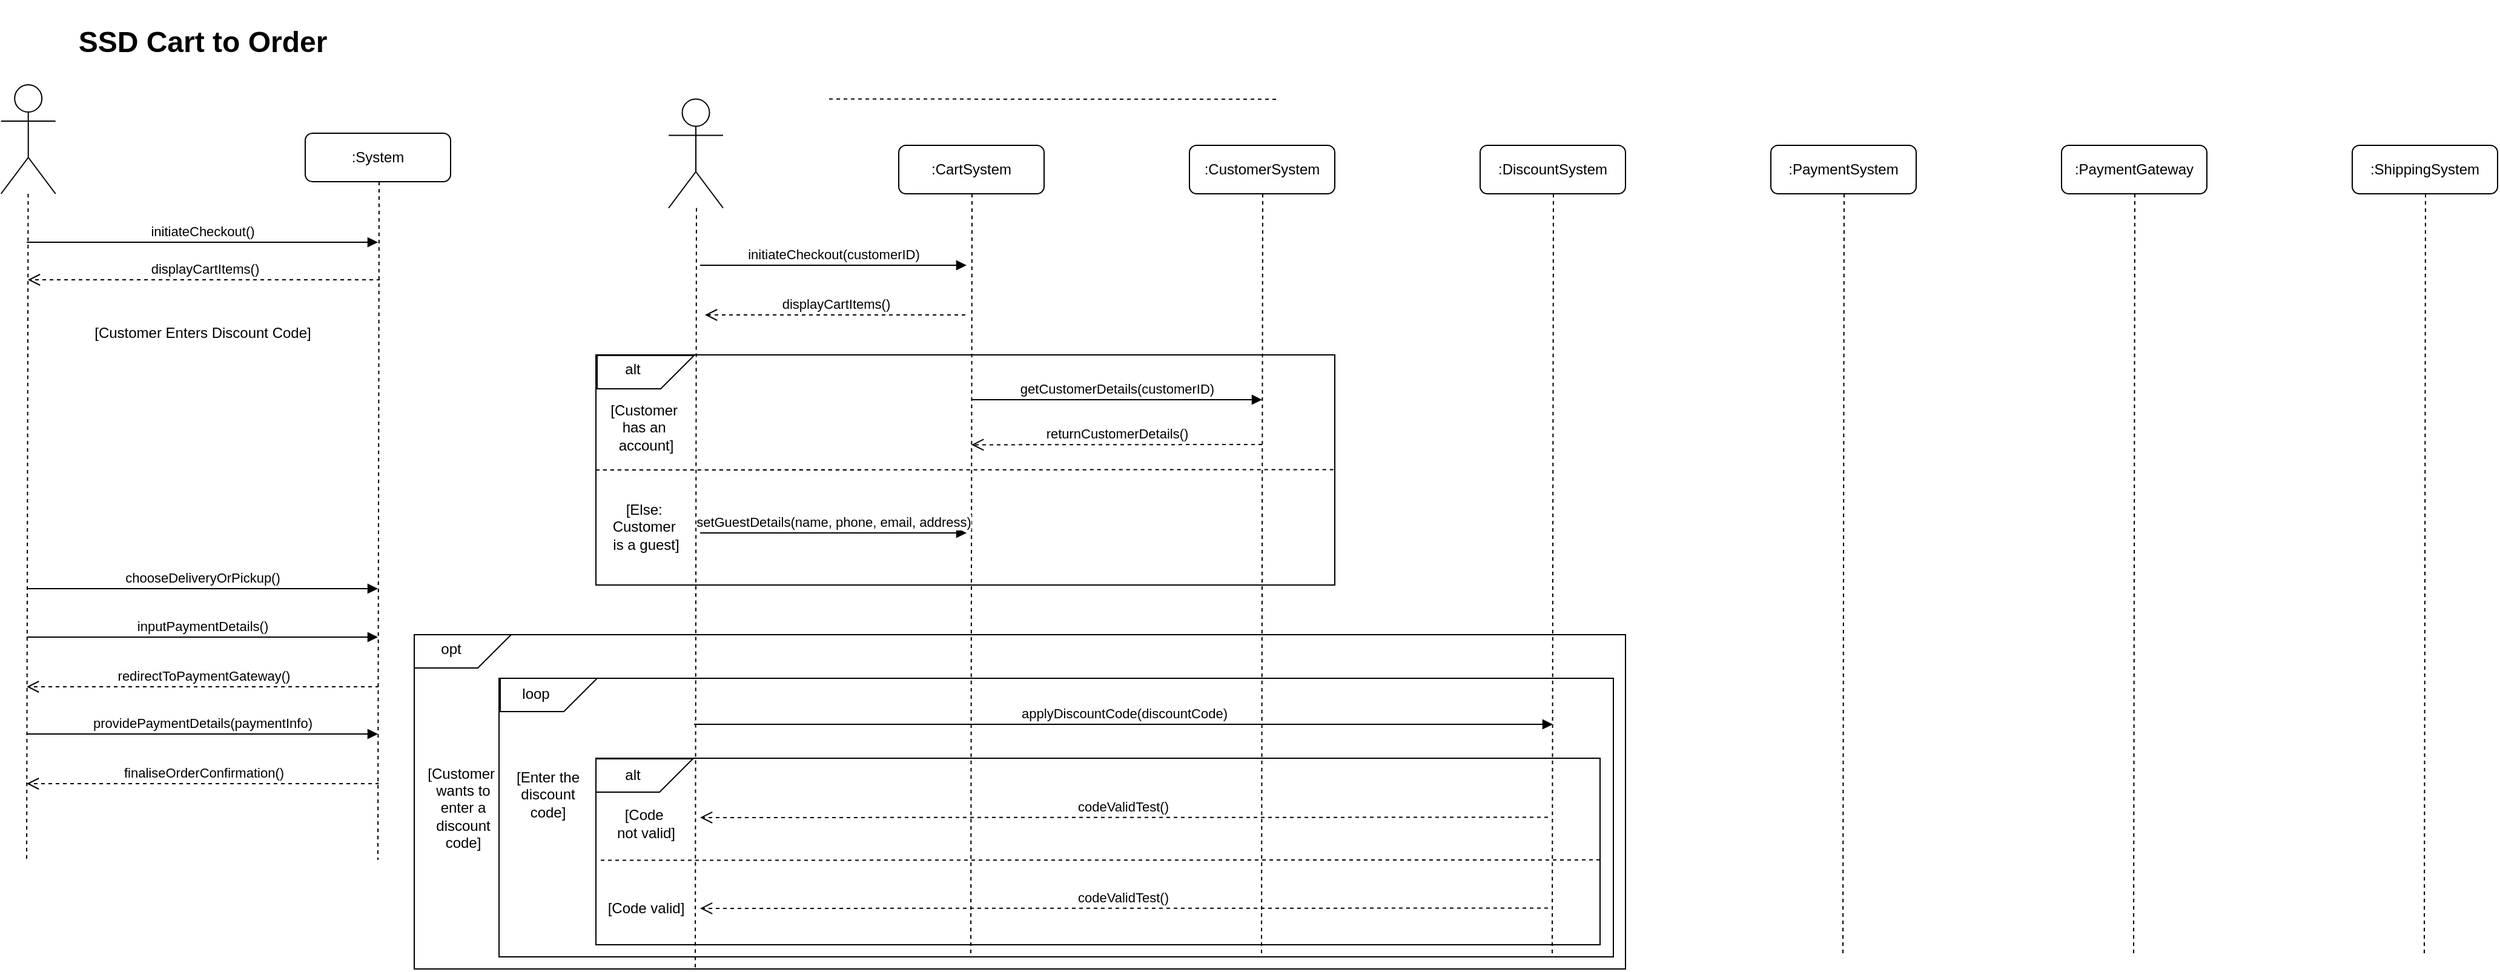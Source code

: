 <mxfile version="22.0.4" type="github">
  <diagram name="Page-1" id="2YBvvXClWsGukQMizWep">
    <mxGraphModel dx="1626" dy="1180" grid="1" gridSize="10" guides="1" tooltips="1" connect="1" arrows="1" fold="1" page="0" pageScale="1" pageWidth="850" pageHeight="1100" math="0" shadow="0">
      <root>
        <mxCell id="0" />
        <mxCell id="1" parent="0" />
        <mxCell id="UjFzhy_l6s42PUagCJql-12" value="" style="rounded=0;whiteSpace=wrap;html=1;movable=1;resizable=1;rotatable=1;deletable=1;editable=1;locked=0;connectable=1;" vertex="1" parent="1">
          <mxGeometry x="400" y="414" width="1000" height="276" as="geometry" />
        </mxCell>
        <mxCell id="UjFzhy_l6s42PUagCJql-9" value="" style="rounded=0;whiteSpace=wrap;html=1;movable=1;resizable=1;rotatable=1;deletable=1;editable=1;locked=0;connectable=1;" vertex="1" parent="1">
          <mxGeometry x="470" y="450" width="920" height="230" as="geometry" />
        </mxCell>
        <mxCell id="C371mnhvRARPkL1Xi44i-13" value="" style="rounded=0;whiteSpace=wrap;html=1;" parent="1" vertex="1">
          <mxGeometry x="550" y="183" width="610" height="190" as="geometry" />
        </mxCell>
        <mxCell id="C371mnhvRARPkL1Xi44i-12" value="" style="rounded=0;whiteSpace=wrap;html=1;" parent="1" vertex="1">
          <mxGeometry x="550" y="516" width="829" height="154" as="geometry" />
        </mxCell>
        <mxCell id="aM9ryv3xv72pqoxQDRHE-7" value="initiateCheckout()" style="html=1;verticalAlign=bottom;endArrow=block;edgeStyle=elbowEdgeStyle;elbow=vertical;curved=0;rounded=0;" parent="1" edge="1">
          <mxGeometry relative="1" as="geometry">
            <mxPoint x="80" y="90" as="sourcePoint" />
            <Array as="points">
              <mxPoint x="180" y="90" />
            </Array>
            <mxPoint x="370" y="90" as="targetPoint" />
          </mxGeometry>
        </mxCell>
        <mxCell id="aM9ryv3xv72pqoxQDRHE-8" value="displayCartItems()" style="html=1;verticalAlign=bottom;endArrow=open;dashed=1;endSize=8;edgeStyle=elbowEdgeStyle;elbow=vertical;curved=0;rounded=0;" parent="1" edge="1">
          <mxGeometry relative="1" as="geometry">
            <mxPoint x="81" y="121" as="targetPoint" />
            <Array as="points">
              <mxPoint x="196" y="121" />
            </Array>
            <mxPoint x="371" y="120" as="sourcePoint" />
            <mxPoint as="offset" />
          </mxGeometry>
        </mxCell>
        <mxCell id="C371mnhvRARPkL1Xi44i-1" value="" style="shape=umlActor;verticalLabelPosition=bottom;verticalAlign=top;html=1;outlineConnect=0;" parent="1" vertex="1">
          <mxGeometry x="58.85" y="-40" width="45" height="90" as="geometry" />
        </mxCell>
        <mxCell id="C371mnhvRARPkL1Xi44i-4" value="" style="endArrow=none;dashed=1;html=1;rounded=0;" parent="1" source="C371mnhvRARPkL1Xi44i-1" edge="1">
          <mxGeometry width="50" height="50" relative="1" as="geometry">
            <mxPoint x="80" y="70" as="sourcePoint" />
            <mxPoint x="80" y="600" as="targetPoint" />
          </mxGeometry>
        </mxCell>
        <mxCell id="C371mnhvRARPkL1Xi44i-7" value=":System" style="rounded=1;whiteSpace=wrap;html=1;" parent="1" vertex="1">
          <mxGeometry x="310" width="120" height="40" as="geometry" />
        </mxCell>
        <mxCell id="C371mnhvRARPkL1Xi44i-8" value="[Customer Enters Discount Code]" style="text;html=1;align=center;verticalAlign=middle;resizable=0;points=[];autosize=1;strokeColor=none;fillColor=none;" parent="1" vertex="1">
          <mxGeometry x="120" y="150" width="210" height="30" as="geometry" />
        </mxCell>
        <mxCell id="C371mnhvRARPkL1Xi44i-5" value="" style="endArrow=none;dashed=1;html=1;rounded=0;" parent="1" edge="1">
          <mxGeometry width="50" height="50" relative="1" as="geometry">
            <mxPoint x="371" y="40" as="sourcePoint" />
            <mxPoint x="370" y="600" as="targetPoint" />
          </mxGeometry>
        </mxCell>
        <mxCell id="C371mnhvRARPkL1Xi44i-14" value="" style="shape=card;whiteSpace=wrap;html=1;rotation=-180;" parent="1" vertex="1">
          <mxGeometry x="551" y="183.5" width="80" height="27.5" as="geometry" />
        </mxCell>
        <mxCell id="C371mnhvRARPkL1Xi44i-10" value="alt" style="text;html=1;align=center;verticalAlign=middle;resizable=0;points=[];autosize=1;strokeColor=none;fillColor=none;" parent="1" vertex="1">
          <mxGeometry x="560" y="180" width="40" height="30" as="geometry" />
        </mxCell>
        <mxCell id="C371mnhvRARPkL1Xi44i-15" value="" style="shape=card;whiteSpace=wrap;html=1;rotation=-180;" parent="1" vertex="1">
          <mxGeometry x="550.01" y="516.5" width="80" height="27.5" as="geometry" />
        </mxCell>
        <mxCell id="C371mnhvRARPkL1Xi44i-16" value="alt" style="text;html=1;align=center;verticalAlign=middle;resizable=0;points=[];autosize=1;strokeColor=none;fillColor=none;" parent="1" vertex="1">
          <mxGeometry x="560" y="515.25" width="40" height="30" as="geometry" />
        </mxCell>
        <mxCell id="C371mnhvRARPkL1Xi44i-20" value="chooseDeliveryOrPickup()" style="html=1;verticalAlign=bottom;endArrow=block;edgeStyle=elbowEdgeStyle;elbow=vertical;curved=0;rounded=0;" parent="1" edge="1">
          <mxGeometry relative="1" as="geometry">
            <mxPoint x="80.01" y="376" as="sourcePoint" />
            <Array as="points">
              <mxPoint x="180.01" y="376" />
            </Array>
            <mxPoint x="370.01" y="376" as="targetPoint" />
          </mxGeometry>
        </mxCell>
        <mxCell id="uFShwiVxVSOBFBsBolgX-3" value="&lt;div&gt;[Code&amp;nbsp;&lt;/div&gt;&lt;div&gt;not valid]&lt;/div&gt;" style="text;html=1;align=center;verticalAlign=middle;resizable=0;points=[];autosize=1;strokeColor=none;fillColor=none;" parent="1" vertex="1">
          <mxGeometry x="556" y="550" width="70" height="40" as="geometry" />
        </mxCell>
        <mxCell id="uFShwiVxVSOBFBsBolgX-6" value="inputPaymentDetails()" style="html=1;verticalAlign=bottom;endArrow=block;edgeStyle=elbowEdgeStyle;elbow=vertical;curved=0;rounded=0;" parent="1" edge="1">
          <mxGeometry relative="1" as="geometry">
            <mxPoint x="80" y="416" as="sourcePoint" />
            <Array as="points">
              <mxPoint x="180" y="416" />
            </Array>
            <mxPoint x="370" y="416" as="targetPoint" />
          </mxGeometry>
        </mxCell>
        <mxCell id="uFShwiVxVSOBFBsBolgX-7" value="redirectToPaymentGateway()" style="html=1;verticalAlign=bottom;endArrow=open;dashed=1;endSize=8;edgeStyle=elbowEdgeStyle;elbow=vertical;curved=0;rounded=0;" parent="1" edge="1">
          <mxGeometry relative="1" as="geometry">
            <mxPoint x="80.01" y="457" as="targetPoint" />
            <Array as="points">
              <mxPoint x="195.01" y="457" />
            </Array>
            <mxPoint x="370.01" y="456" as="sourcePoint" />
            <mxPoint as="offset" />
          </mxGeometry>
        </mxCell>
        <mxCell id="uFShwiVxVSOBFBsBolgX-8" value="providePaymentDetails(paymentInfo)" style="html=1;verticalAlign=bottom;endArrow=block;edgeStyle=elbowEdgeStyle;elbow=vertical;curved=0;rounded=0;" parent="1" edge="1">
          <mxGeometry relative="1" as="geometry">
            <mxPoint x="80.01" y="496" as="sourcePoint" />
            <Array as="points">
              <mxPoint x="180.01" y="496" />
            </Array>
            <mxPoint x="370.01" y="496" as="targetPoint" />
          </mxGeometry>
        </mxCell>
        <mxCell id="uFShwiVxVSOBFBsBolgX-9" value="finaliseOrderConfirmation()" style="html=1;verticalAlign=bottom;endArrow=open;dashed=1;endSize=8;edgeStyle=elbowEdgeStyle;elbow=vertical;curved=0;rounded=0;" parent="1" edge="1">
          <mxGeometry relative="1" as="geometry">
            <mxPoint x="80" y="537" as="targetPoint" />
            <Array as="points">
              <mxPoint x="195" y="537" />
            </Array>
            <mxPoint x="370" y="536" as="sourcePoint" />
            <mxPoint as="offset" />
          </mxGeometry>
        </mxCell>
        <mxCell id="uFShwiVxVSOBFBsBolgX-10" value="&lt;h1&gt;SSD Cart to Order&lt;br&gt;&lt;/h1&gt;" style="text;html=1;align=center;verticalAlign=middle;resizable=0;points=[];autosize=1;strokeColor=none;fillColor=none;" parent="1" vertex="1">
          <mxGeometry x="110.02" y="-110" width="230" height="70" as="geometry" />
        </mxCell>
        <mxCell id="TU8r_UuRpg4zEsMmdXw2-2" value="" style="shape=umlActor;verticalLabelPosition=bottom;verticalAlign=top;html=1;outlineConnect=0;" parent="1" vertex="1">
          <mxGeometry x="610" y="-28.25" width="45" height="90" as="geometry" />
        </mxCell>
        <mxCell id="TU8r_UuRpg4zEsMmdXw2-3" value=":CartSystem" style="rounded=1;whiteSpace=wrap;html=1;" parent="1" vertex="1">
          <mxGeometry x="800" y="10" width="120" height="40" as="geometry" />
        </mxCell>
        <mxCell id="TU8r_UuRpg4zEsMmdXw2-4" value=":DiscountSystem" style="rounded=1;whiteSpace=wrap;html=1;" parent="1" vertex="1">
          <mxGeometry x="1280" y="10" width="120" height="40" as="geometry" />
        </mxCell>
        <mxCell id="TU8r_UuRpg4zEsMmdXw2-5" value=":PaymentSystem" style="rounded=1;whiteSpace=wrap;html=1;" parent="1" vertex="1">
          <mxGeometry x="1520" y="10" width="120" height="40" as="geometry" />
        </mxCell>
        <mxCell id="TU8r_UuRpg4zEsMmdXw2-6" value=":PaymentGateway" style="rounded=1;whiteSpace=wrap;html=1;" parent="1" vertex="1">
          <mxGeometry x="1760" y="10" width="120" height="40" as="geometry" />
        </mxCell>
        <mxCell id="TU8r_UuRpg4zEsMmdXw2-9" value=":ShippingSystem" style="rounded=1;whiteSpace=wrap;html=1;" parent="1" vertex="1">
          <mxGeometry x="2000" y="10" width="120" height="40" as="geometry" />
        </mxCell>
        <mxCell id="TU8r_UuRpg4zEsMmdXw2-10" value="" style="endArrow=none;dashed=1;html=1;rounded=0;" parent="1" edge="1">
          <mxGeometry width="50" height="50" relative="1" as="geometry">
            <mxPoint x="633" y="61.75" as="sourcePoint" />
            <mxPoint x="632" y="690" as="targetPoint" />
          </mxGeometry>
        </mxCell>
        <mxCell id="TU8r_UuRpg4zEsMmdXw2-11" value="" style="endArrow=none;dashed=1;html=1;rounded=0;" parent="1" edge="1">
          <mxGeometry width="50" height="50" relative="1" as="geometry">
            <mxPoint x="860.5" y="50" as="sourcePoint" />
            <mxPoint x="859.5" y="678.25" as="targetPoint" />
          </mxGeometry>
        </mxCell>
        <mxCell id="TU8r_UuRpg4zEsMmdXw2-12" value="" style="endArrow=none;dashed=1;html=1;rounded=0;" parent="1" edge="1">
          <mxGeometry width="50" height="50" relative="1" as="geometry">
            <mxPoint x="1340.5" y="50" as="sourcePoint" />
            <mxPoint x="1339.5" y="678.25" as="targetPoint" />
          </mxGeometry>
        </mxCell>
        <mxCell id="TU8r_UuRpg4zEsMmdXw2-13" value="" style="endArrow=none;dashed=1;html=1;rounded=0;" parent="1" edge="1">
          <mxGeometry width="50" height="50" relative="1" as="geometry">
            <mxPoint x="1580.5" y="50" as="sourcePoint" />
            <mxPoint x="1579.5" y="678.25" as="targetPoint" />
          </mxGeometry>
        </mxCell>
        <mxCell id="TU8r_UuRpg4zEsMmdXw2-14" value="" style="endArrow=none;dashed=1;html=1;rounded=0;" parent="1" edge="1">
          <mxGeometry width="50" height="50" relative="1" as="geometry">
            <mxPoint x="1820.5" y="50" as="sourcePoint" />
            <mxPoint x="1819.5" y="678.25" as="targetPoint" />
          </mxGeometry>
        </mxCell>
        <mxCell id="TU8r_UuRpg4zEsMmdXw2-15" value="" style="endArrow=none;dashed=1;html=1;rounded=0;" parent="1" edge="1">
          <mxGeometry width="50" height="50" relative="1" as="geometry">
            <mxPoint x="2060.5" y="50" as="sourcePoint" />
            <mxPoint x="2059.5" y="678.25" as="targetPoint" />
          </mxGeometry>
        </mxCell>
        <mxCell id="TU8r_UuRpg4zEsMmdXw2-17" value="initiateCheckout(customerID)" style="html=1;verticalAlign=bottom;endArrow=block;edgeStyle=elbowEdgeStyle;elbow=vertical;curved=0;rounded=0;" parent="1" edge="1">
          <mxGeometry relative="1" as="geometry">
            <mxPoint x="636" y="109" as="sourcePoint" />
            <Array as="points">
              <mxPoint x="676" y="109" />
            </Array>
            <mxPoint x="856" y="109" as="targetPoint" />
          </mxGeometry>
        </mxCell>
        <mxCell id="TU8r_UuRpg4zEsMmdXw2-19" value="displayCartItems()" style="html=1;verticalAlign=bottom;endArrow=open;dashed=1;endSize=8;edgeStyle=elbowEdgeStyle;elbow=vertical;curved=0;rounded=0;" parent="1" edge="1">
          <mxGeometry x="0.002" relative="1" as="geometry">
            <mxPoint x="640" y="150" as="targetPoint" />
            <Array as="points">
              <mxPoint x="675" y="150" />
            </Array>
            <mxPoint x="855" y="150" as="sourcePoint" />
            <mxPoint as="offset" />
          </mxGeometry>
        </mxCell>
        <mxCell id="TU8r_UuRpg4zEsMmdXw2-21" value="&lt;div&gt;[Customer&amp;nbsp;&lt;/div&gt;&lt;div&gt;has an&amp;nbsp;&lt;/div&gt;&lt;div&gt;account]&lt;/div&gt;" style="text;html=1;align=center;verticalAlign=middle;resizable=0;points=[];autosize=1;strokeColor=none;fillColor=none;" parent="1" vertex="1">
          <mxGeometry x="551" y="213" width="80" height="60" as="geometry" />
        </mxCell>
        <mxCell id="TU8r_UuRpg4zEsMmdXw2-23" value="" style="endArrow=none;dashed=1;html=1;rounded=0;" parent="1" edge="1" source="C371mnhvRARPkL1Xi44i-13">
          <mxGeometry width="50" height="50" relative="1" as="geometry">
            <mxPoint x="920.002" y="277.95" as="sourcePoint" />
            <mxPoint x="770" y="278" as="targetPoint" />
          </mxGeometry>
        </mxCell>
        <mxCell id="TU8r_UuRpg4zEsMmdXw2-25" value="&lt;div&gt;[Else:&amp;nbsp;&lt;/div&gt;&lt;div&gt;Customer&amp;nbsp;&lt;/div&gt;&lt;div&gt;is a guest]&lt;/div&gt;" style="text;html=1;align=center;verticalAlign=middle;resizable=0;points=[];autosize=1;strokeColor=none;fillColor=none;" parent="1" vertex="1">
          <mxGeometry x="551" y="295" width="80" height="60" as="geometry" />
        </mxCell>
        <mxCell id="UjFzhy_l6s42PUagCJql-1" value="getCustomerDetails(customerID)" style="html=1;verticalAlign=bottom;endArrow=block;edgeStyle=elbowEdgeStyle;elbow=vertical;curved=0;rounded=0;" edge="1" parent="1">
          <mxGeometry relative="1" as="geometry">
            <mxPoint x="860" y="220" as="sourcePoint" />
            <Array as="points" />
            <mxPoint x="1100" y="220" as="targetPoint" />
            <mxPoint as="offset" />
          </mxGeometry>
        </mxCell>
        <mxCell id="UjFzhy_l6s42PUagCJql-2" value=":CustomerSystem" style="rounded=1;whiteSpace=wrap;html=1;" vertex="1" parent="1">
          <mxGeometry x="1040" y="10" width="120" height="40" as="geometry" />
        </mxCell>
        <mxCell id="UjFzhy_l6s42PUagCJql-3" value="" style="endArrow=none;dashed=1;html=1;rounded=0;" edge="1" parent="1">
          <mxGeometry width="50" height="50" relative="1" as="geometry">
            <mxPoint x="1100.5" y="50" as="sourcePoint" />
            <mxPoint x="1099.5" y="678.25" as="targetPoint" />
          </mxGeometry>
        </mxCell>
        <mxCell id="UjFzhy_l6s42PUagCJql-4" value="" style="endArrow=none;dashed=1;html=1;rounded=0;entryX=0.001;entryY=0.546;entryDx=0;entryDy=0;entryPerimeter=0;exitX=1.002;exitY=0.547;exitDx=0;exitDy=0;exitPerimeter=0;" edge="1" parent="1">
          <mxGeometry width="50" height="50" relative="1" as="geometry">
            <mxPoint x="1111.522" y="-28.06" as="sourcePoint" />
            <mxPoint x="740.001" y="-28.25" as="targetPoint" />
          </mxGeometry>
        </mxCell>
        <mxCell id="UjFzhy_l6s42PUagCJql-5" value="" style="endArrow=none;dashed=1;html=1;rounded=0;entryX=0;entryY=0.5;entryDx=0;entryDy=0;" edge="1" parent="1" target="C371mnhvRARPkL1Xi44i-13">
          <mxGeometry width="50" height="50" relative="1" as="geometry">
            <mxPoint x="1158.85" y="277.72" as="sourcePoint" />
            <mxPoint x="548.85" y="277.72" as="targetPoint" />
          </mxGeometry>
        </mxCell>
        <mxCell id="UjFzhy_l6s42PUagCJql-6" value="returnCustomerDetails()" style="html=1;verticalAlign=bottom;endArrow=open;dashed=1;endSize=8;edgeStyle=elbowEdgeStyle;elbow=vertical;curved=0;rounded=0;" edge="1" parent="1">
          <mxGeometry x="0.002" relative="1" as="geometry">
            <mxPoint x="860" y="257" as="targetPoint" />
            <Array as="points">
              <mxPoint x="675" y="257.22" />
            </Array>
            <mxPoint x="1100" y="257" as="sourcePoint" />
            <mxPoint as="offset" />
          </mxGeometry>
        </mxCell>
        <mxCell id="UjFzhy_l6s42PUagCJql-8" value="setGuestDetails(name, phone, email, address)" style="html=1;verticalAlign=bottom;endArrow=block;edgeStyle=elbowEdgeStyle;elbow=vertical;curved=0;rounded=0;" edge="1" parent="1">
          <mxGeometry relative="1" as="geometry">
            <mxPoint x="636" y="330" as="sourcePoint" />
            <Array as="points">
              <mxPoint x="676" y="330" />
            </Array>
            <mxPoint x="856" y="330" as="targetPoint" />
          </mxGeometry>
        </mxCell>
        <mxCell id="UjFzhy_l6s42PUagCJql-10" value="" style="shape=card;whiteSpace=wrap;html=1;rotation=-180;" vertex="1" parent="1">
          <mxGeometry x="471" y="450" width="80" height="27.5" as="geometry" />
        </mxCell>
        <mxCell id="UjFzhy_l6s42PUagCJql-14" value="" style="shape=card;whiteSpace=wrap;html=1;rotation=-180;" vertex="1" parent="1">
          <mxGeometry x="400" y="414" width="80" height="27.5" as="geometry" />
        </mxCell>
        <mxCell id="UjFzhy_l6s42PUagCJql-15" value="&lt;div&gt;[Customer&amp;nbsp;&lt;/div&gt;wants to &lt;br&gt;enter a&lt;br&gt;discount&lt;br&gt;code]" style="text;html=1;align=center;verticalAlign=middle;resizable=0;points=[];autosize=1;strokeColor=none;fillColor=none;" vertex="1" parent="1">
          <mxGeometry x="400" y="512" width="80" height="90" as="geometry" />
        </mxCell>
        <mxCell id="UjFzhy_l6s42PUagCJql-16" value="opt" style="text;html=1;align=center;verticalAlign=middle;resizable=0;points=[];autosize=1;strokeColor=none;fillColor=none;" vertex="1" parent="1">
          <mxGeometry x="410" y="411" width="40" height="30" as="geometry" />
        </mxCell>
        <mxCell id="UjFzhy_l6s42PUagCJql-17" value="loop" style="text;html=1;align=center;verticalAlign=middle;resizable=0;points=[];autosize=1;strokeColor=none;fillColor=none;" vertex="1" parent="1">
          <mxGeometry x="475" y="447.5" width="50" height="30" as="geometry" />
        </mxCell>
        <mxCell id="UjFzhy_l6s42PUagCJql-19" value="&lt;div&gt;[Enter the&lt;br&gt;discount&lt;br&gt;code]&lt;/div&gt;" style="text;html=1;align=center;verticalAlign=middle;resizable=0;points=[];autosize=1;strokeColor=none;fillColor=none;" vertex="1" parent="1">
          <mxGeometry x="470" y="516" width="80" height="60" as="geometry" />
        </mxCell>
        <mxCell id="UjFzhy_l6s42PUagCJql-21" value="applyDiscountCode(discountCode)" style="html=1;verticalAlign=bottom;endArrow=block;edgeStyle=elbowEdgeStyle;elbow=vertical;curved=0;rounded=0;" edge="1" parent="1">
          <mxGeometry relative="1" as="geometry">
            <mxPoint x="631" y="488.0" as="sourcePoint" />
            <Array as="points">
              <mxPoint x="731" y="488.0" />
            </Array>
            <mxPoint x="1340" y="488" as="targetPoint" />
          </mxGeometry>
        </mxCell>
        <mxCell id="UjFzhy_l6s42PUagCJql-23" value="" style="endArrow=none;dashed=1;html=1;rounded=0;entryX=0;entryY=0.5;entryDx=0;entryDy=0;exitX=1;exitY=0.545;exitDx=0;exitDy=0;exitPerimeter=0;" edge="1" parent="1" source="C371mnhvRARPkL1Xi44i-12">
          <mxGeometry width="50" height="50" relative="1" as="geometry">
            <mxPoint x="1160" y="600" as="sourcePoint" />
            <mxPoint x="551.15" y="600.28" as="targetPoint" />
          </mxGeometry>
        </mxCell>
        <mxCell id="UjFzhy_l6s42PUagCJql-24" value="&lt;div&gt;[Code valid]&lt;/div&gt;" style="text;html=1;align=center;verticalAlign=middle;resizable=0;points=[];autosize=1;strokeColor=none;fillColor=none;" vertex="1" parent="1">
          <mxGeometry x="546" y="625" width="90" height="30" as="geometry" />
        </mxCell>
        <mxCell id="UjFzhy_l6s42PUagCJql-25" value="codeValidTest()" style="html=1;verticalAlign=bottom;endArrow=open;dashed=1;endSize=8;edgeStyle=elbowEdgeStyle;elbow=vertical;curved=0;rounded=0;" edge="1" parent="1">
          <mxGeometry x="0.002" relative="1" as="geometry">
            <mxPoint x="636" y="564.76" as="targetPoint" />
            <Array as="points">
              <mxPoint x="931" y="564.98" />
            </Array>
            <mxPoint x="1336" y="564.76" as="sourcePoint" />
            <mxPoint as="offset" />
          </mxGeometry>
        </mxCell>
        <mxCell id="UjFzhy_l6s42PUagCJql-27" value="codeValidTest()" style="html=1;verticalAlign=bottom;endArrow=open;dashed=1;endSize=8;edgeStyle=elbowEdgeStyle;elbow=vertical;curved=0;rounded=0;" edge="1" parent="1">
          <mxGeometry x="0.002" relative="1" as="geometry">
            <mxPoint x="636" y="639.76" as="targetPoint" />
            <Array as="points">
              <mxPoint x="931" y="639.98" />
            </Array>
            <mxPoint x="1336" y="639.76" as="sourcePoint" />
            <mxPoint as="offset" />
          </mxGeometry>
        </mxCell>
      </root>
    </mxGraphModel>
  </diagram>
</mxfile>
